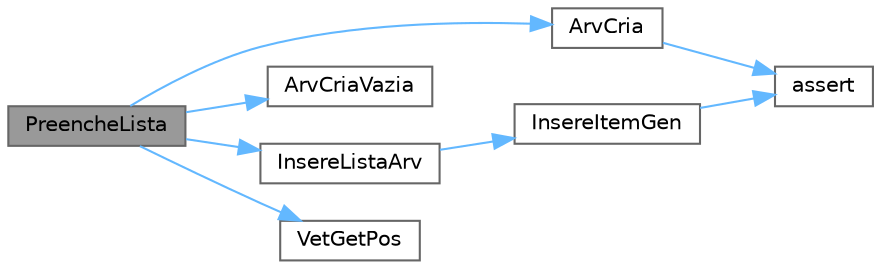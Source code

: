 digraph "PreencheLista"
{
 // LATEX_PDF_SIZE
  bgcolor="transparent";
  edge [fontname=Helvetica,fontsize=10,labelfontname=Helvetica,labelfontsize=10];
  node [fontname=Helvetica,fontsize=10,shape=box,height=0.2,width=0.4];
  rankdir="LR";
  Node1 [label="PreencheLista",height=0.2,width=0.4,color="gray40", fillcolor="grey60", style="filled", fontcolor="black",tooltip="Preenche a lista de arvores com os dados presentes no arquivo passado como parametro."];
  Node1 -> Node2 [color="steelblue1",style="solid"];
  Node2 [label="ArvCria",height=0.2,width=0.4,color="grey40", fillcolor="white", style="filled",URL="$_arvore_8c.html#ab523d769f5fa825ecfed60ccbf80735f",tooltip="Função para criar Arvore, aqui podemos adicionar um caractere e seu peso correspodente na contagem do..."];
  Node2 -> Node3 [color="steelblue1",style="solid"];
  Node3 [label="assert",height=0.2,width=0.4,color="grey40", fillcolor="white", style="filled",URL="$bitmap_8c.html#ae6321531d73ebab0e0f1081a903be53c",tooltip=" "];
  Node1 -> Node4 [color="steelblue1",style="solid"];
  Node4 [label="ArvCriaVazia",height=0.2,width=0.4,color="grey40", fillcolor="white", style="filled",URL="$_arvore_8c.html#a85910c70213c534fa1f5b61056e4dd4c",tooltip="Cria arv Vazia."];
  Node1 -> Node5 [color="steelblue1",style="solid"];
  Node5 [label="InsereListaArv",height=0.2,width=0.4,color="grey40", fillcolor="white", style="filled",URL="$_lista_arv_8c.html#aa8b1bfcba54f261f4dc02046fe06a1b0",tooltip="Insere arvore na lista passada."];
  Node5 -> Node6 [color="steelblue1",style="solid"];
  Node6 [label="InsereItemGen",height=0.2,width=0.4,color="grey40", fillcolor="white", style="filled",URL="$_listagen_8c.html#a5d9040485e36346089247b105cd770bc",tooltip="Insere um item no inicio da lista."];
  Node6 -> Node3 [color="steelblue1",style="solid"];
  Node1 -> Node7 [color="steelblue1",style="solid"];
  Node7 [label="VetGetPos",height=0.2,width=0.4,color="grey40", fillcolor="white", style="filled",URL="$_vetchar_8c.html#ad45019d807e44f1b7eb100266afc5b4b",tooltip="Retorna quantas vezes uma dada combinacao de btis apareceu no arquivo."];
}
